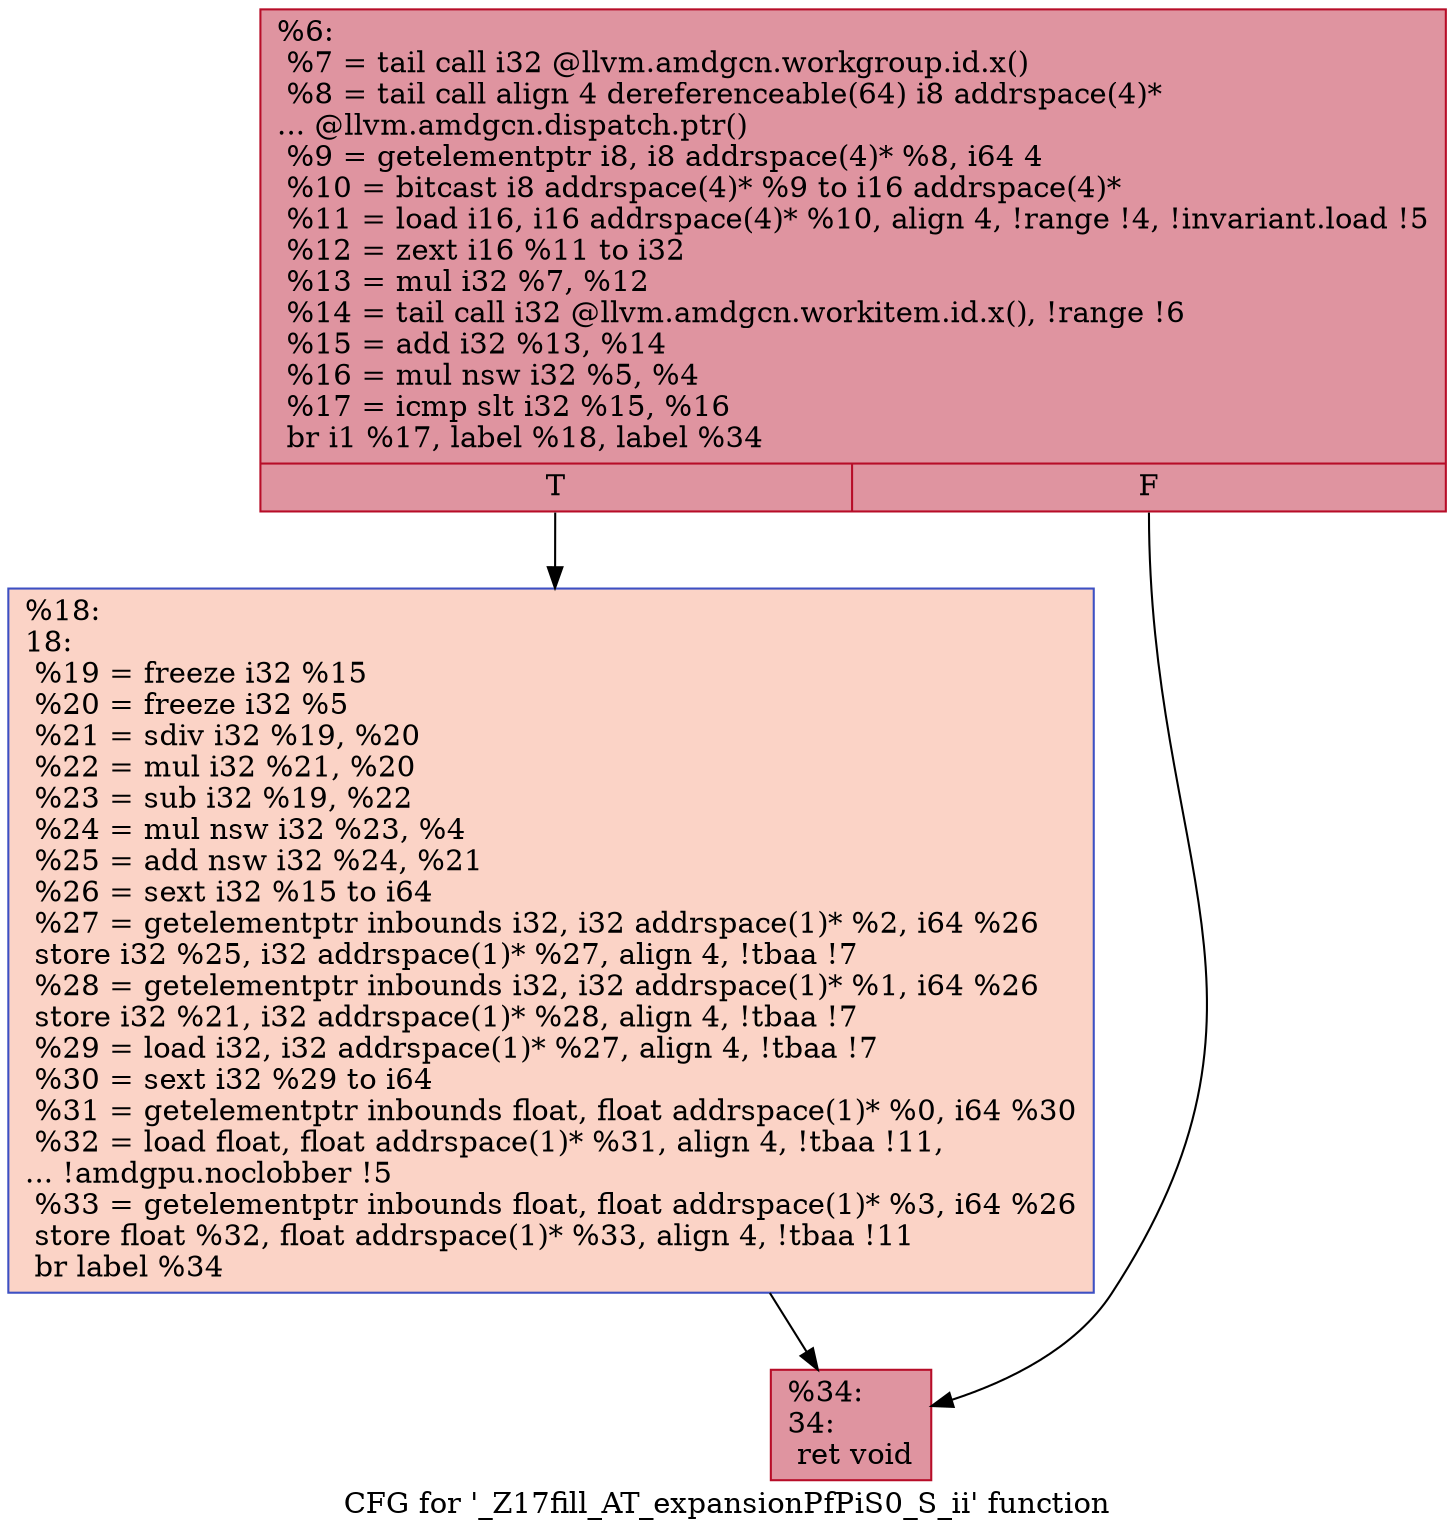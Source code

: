 digraph "CFG for '_Z17fill_AT_expansionPfPiS0_S_ii' function" {
	label="CFG for '_Z17fill_AT_expansionPfPiS0_S_ii' function";

	Node0x4c39390 [shape=record,color="#b70d28ff", style=filled, fillcolor="#b70d2870",label="{%6:\l  %7 = tail call i32 @llvm.amdgcn.workgroup.id.x()\l  %8 = tail call align 4 dereferenceable(64) i8 addrspace(4)*\l... @llvm.amdgcn.dispatch.ptr()\l  %9 = getelementptr i8, i8 addrspace(4)* %8, i64 4\l  %10 = bitcast i8 addrspace(4)* %9 to i16 addrspace(4)*\l  %11 = load i16, i16 addrspace(4)* %10, align 4, !range !4, !invariant.load !5\l  %12 = zext i16 %11 to i32\l  %13 = mul i32 %7, %12\l  %14 = tail call i32 @llvm.amdgcn.workitem.id.x(), !range !6\l  %15 = add i32 %13, %14\l  %16 = mul nsw i32 %5, %4\l  %17 = icmp slt i32 %15, %16\l  br i1 %17, label %18, label %34\l|{<s0>T|<s1>F}}"];
	Node0x4c39390:s0 -> Node0x4c3b3b0;
	Node0x4c39390:s1 -> Node0x4c3b440;
	Node0x4c3b3b0 [shape=record,color="#3d50c3ff", style=filled, fillcolor="#f59c7d70",label="{%18:\l18:                                               \l  %19 = freeze i32 %15\l  %20 = freeze i32 %5\l  %21 = sdiv i32 %19, %20\l  %22 = mul i32 %21, %20\l  %23 = sub i32 %19, %22\l  %24 = mul nsw i32 %23, %4\l  %25 = add nsw i32 %24, %21\l  %26 = sext i32 %15 to i64\l  %27 = getelementptr inbounds i32, i32 addrspace(1)* %2, i64 %26\l  store i32 %25, i32 addrspace(1)* %27, align 4, !tbaa !7\l  %28 = getelementptr inbounds i32, i32 addrspace(1)* %1, i64 %26\l  store i32 %21, i32 addrspace(1)* %28, align 4, !tbaa !7\l  %29 = load i32, i32 addrspace(1)* %27, align 4, !tbaa !7\l  %30 = sext i32 %29 to i64\l  %31 = getelementptr inbounds float, float addrspace(1)* %0, i64 %30\l  %32 = load float, float addrspace(1)* %31, align 4, !tbaa !11,\l... !amdgpu.noclobber !5\l  %33 = getelementptr inbounds float, float addrspace(1)* %3, i64 %26\l  store float %32, float addrspace(1)* %33, align 4, !tbaa !11\l  br label %34\l}"];
	Node0x4c3b3b0 -> Node0x4c3b440;
	Node0x4c3b440 [shape=record,color="#b70d28ff", style=filled, fillcolor="#b70d2870",label="{%34:\l34:                                               \l  ret void\l}"];
}
